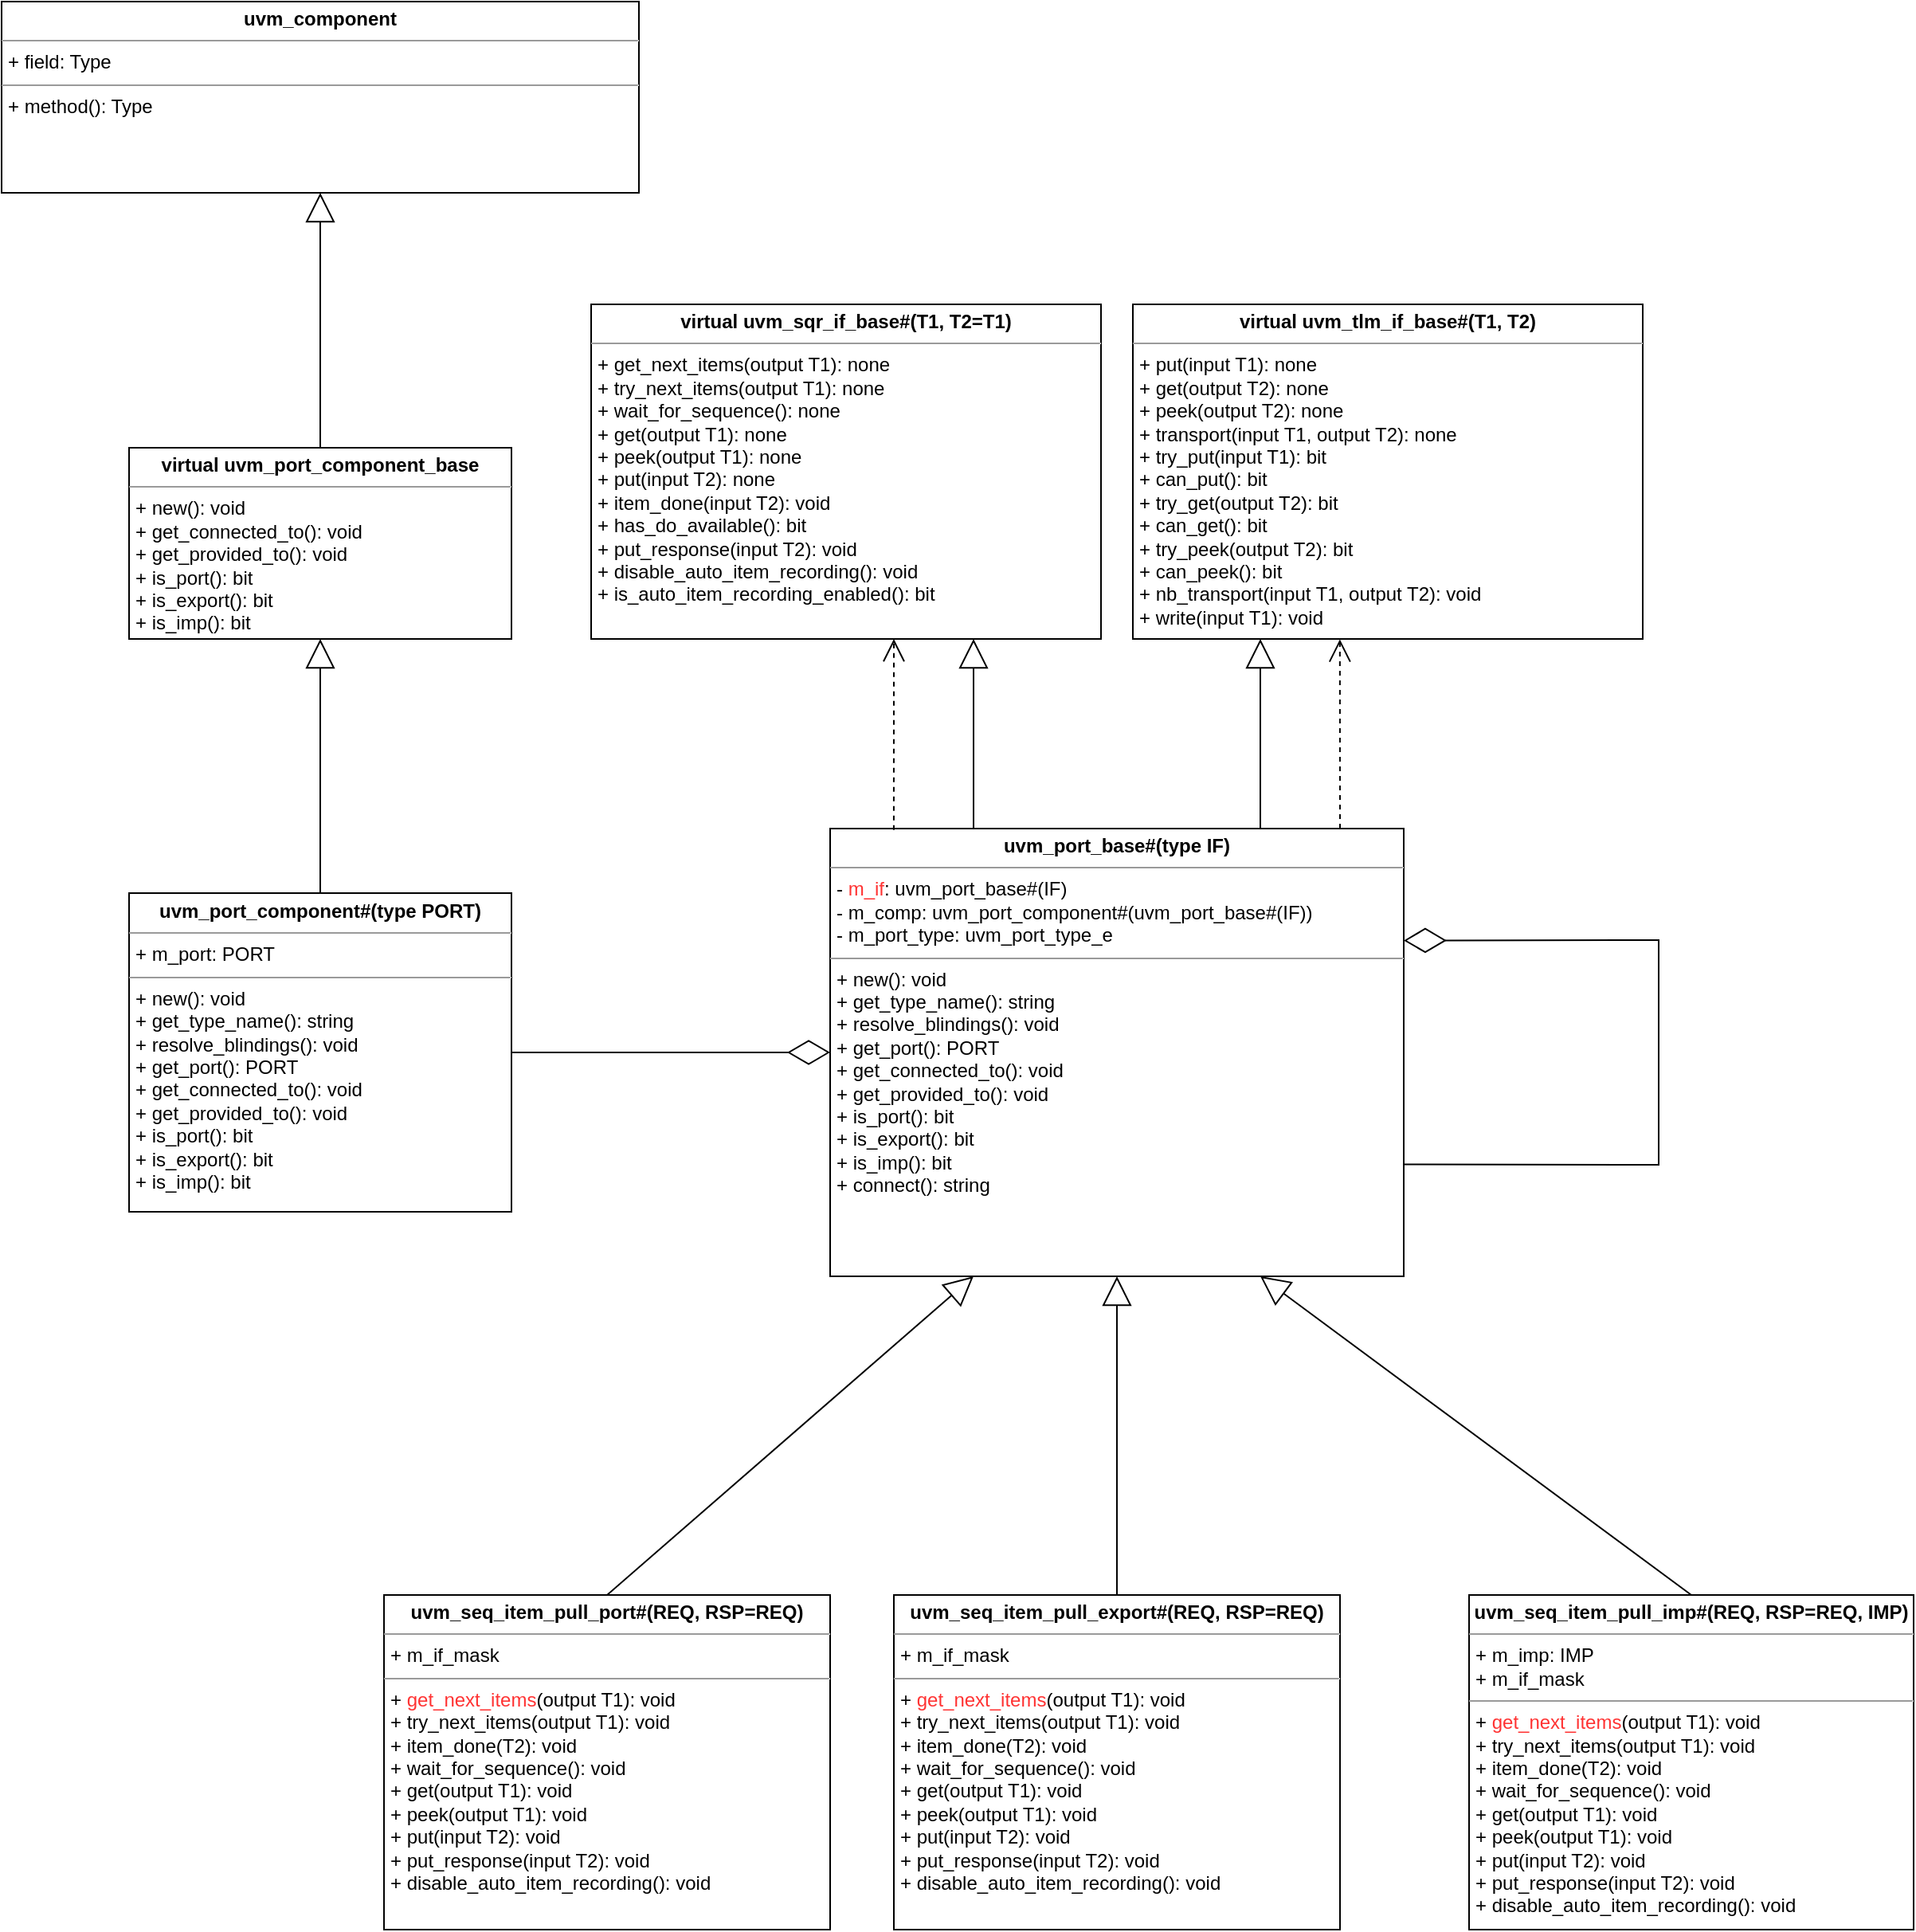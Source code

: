 <mxfile version="15.8.7" type="device"><diagram id="KLIx8HXpNKgqH_jgW_eo" name="第 1 页"><mxGraphModel dx="1467" dy="865" grid="1" gridSize="10" guides="1" tooltips="1" connect="1" arrows="1" fold="1" page="1" pageScale="1" pageWidth="827" pageHeight="1169" math="0" shadow="0"><root><mxCell id="0"/><mxCell id="1" parent="0"/><mxCell id="tWeyKPoQX9z0DDDP7zdX-9" value="&lt;p style=&quot;margin: 0px ; margin-top: 4px ; text-align: center&quot;&gt;&lt;b&gt;uvm_component&lt;/b&gt;&lt;/p&gt;&lt;hr size=&quot;1&quot;&gt;&lt;p style=&quot;margin: 0px ; margin-left: 4px&quot;&gt;+ field: Type&lt;/p&gt;&lt;hr size=&quot;1&quot;&gt;&lt;p style=&quot;margin: 0px ; margin-left: 4px&quot;&gt;+ method(): Type&lt;/p&gt;" style="verticalAlign=top;align=left;overflow=fill;fontSize=12;fontFamily=Helvetica;html=1;" parent="1" vertex="1"><mxGeometry x="320" width="400" height="120" as="geometry"/></mxCell><mxCell id="RniOohZFxSx3yvtHwUv3-1" value="&lt;p style=&quot;margin: 0px ; margin-top: 4px ; text-align: center&quot;&gt;&lt;b&gt;virtual uvm_port_component_base&lt;/b&gt;&lt;/p&gt;&lt;hr size=&quot;1&quot;&gt;&lt;p style=&quot;margin: 0px ; margin-left: 4px&quot;&gt;+ new(): void&lt;/p&gt;&lt;p style=&quot;margin: 0px ; margin-left: 4px&quot;&gt;+ get_connected_to(): void&lt;/p&gt;&lt;p style=&quot;margin: 0px ; margin-left: 4px&quot;&gt;+ get_provided_to(): void&lt;/p&gt;&lt;p style=&quot;margin: 0px ; margin-left: 4px&quot;&gt;+ is_port(): bit&lt;/p&gt;&lt;p style=&quot;margin: 0px ; margin-left: 4px&quot;&gt;+ is_export(): bit&lt;/p&gt;&lt;p style=&quot;margin: 0px ; margin-left: 4px&quot;&gt;+ is_imp(): bit&lt;/p&gt;" style="verticalAlign=top;align=left;overflow=fill;fontSize=12;fontFamily=Helvetica;html=1;" vertex="1" parent="1"><mxGeometry x="400" y="280" width="240" height="120" as="geometry"/></mxCell><mxCell id="RniOohZFxSx3yvtHwUv3-2" value="" style="endArrow=block;endSize=16;endFill=0;html=1;entryX=0.5;entryY=1;entryDx=0;entryDy=0;" edge="1" parent="1" source="RniOohZFxSx3yvtHwUv3-1" target="tWeyKPoQX9z0DDDP7zdX-9"><mxGeometry width="160" relative="1" as="geometry"><mxPoint x="522" y="160" as="sourcePoint"/><mxPoint x="492" y="240" as="targetPoint"/></mxGeometry></mxCell><mxCell id="RniOohZFxSx3yvtHwUv3-3" value="&lt;p style=&quot;margin: 0px ; margin-top: 4px ; text-align: center&quot;&gt;&lt;b&gt;uvm_port_component#(type PORT)&lt;/b&gt;&lt;/p&gt;&lt;hr size=&quot;1&quot;&gt;&lt;p style=&quot;margin: 0px ; margin-left: 4px&quot;&gt;+ m_port: PORT&lt;/p&gt;&lt;hr size=&quot;1&quot;&gt;&lt;p style=&quot;margin: 0px 0px 0px 4px&quot;&gt;+ new(): void&lt;/p&gt;&lt;p style=&quot;margin: 0px 0px 0px 4px&quot;&gt;+ get_type_name(): string&lt;/p&gt;&lt;p style=&quot;margin: 0px 0px 0px 4px&quot;&gt;+ resolve_blindings(): void&lt;/p&gt;&lt;p style=&quot;margin: 0px 0px 0px 4px&quot;&gt;+ get_port(): PORT&lt;/p&gt;&lt;p style=&quot;margin: 0px 0px 0px 4px&quot;&gt;+ get_connected_to(): void&lt;/p&gt;&lt;p style=&quot;margin: 0px 0px 0px 4px&quot;&gt;+ get_provided_to(): void&lt;/p&gt;&lt;p style=&quot;margin: 0px 0px 0px 4px&quot;&gt;+ is_port(): bit&lt;/p&gt;&lt;p style=&quot;margin: 0px 0px 0px 4px&quot;&gt;+ is_export(): bit&lt;/p&gt;&lt;p style=&quot;margin: 0px 0px 0px 4px&quot;&gt;+ is_imp(): bit&lt;/p&gt;" style="verticalAlign=top;align=left;overflow=fill;fontSize=12;fontFamily=Helvetica;html=1;" vertex="1" parent="1"><mxGeometry x="400" y="559.5" width="240" height="200" as="geometry"/></mxCell><mxCell id="RniOohZFxSx3yvtHwUv3-4" value="" style="endArrow=block;endSize=16;endFill=0;html=1;exitX=0.5;exitY=0;exitDx=0;exitDy=0;entryX=0.5;entryY=1;entryDx=0;entryDy=0;" edge="1" parent="1" source="RniOohZFxSx3yvtHwUv3-3" target="RniOohZFxSx3yvtHwUv3-1"><mxGeometry width="160" relative="1" as="geometry"><mxPoint x="499" y="400" as="sourcePoint"/><mxPoint x="499" y="360" as="targetPoint"/></mxGeometry></mxCell><mxCell id="RniOohZFxSx3yvtHwUv3-5" value="&lt;p style=&quot;margin: 0px ; margin-top: 4px ; text-align: center&quot;&gt;&lt;b&gt;uvm_port_base#(type IF)&lt;/b&gt;&lt;/p&gt;&lt;hr size=&quot;1&quot;&gt;&lt;p style=&quot;margin: 0px ; margin-left: 4px&quot;&gt;- &lt;font color=&quot;#ff3333&quot;&gt;m_if&lt;/font&gt;: uvm_port_base#(IF)&lt;br&gt;&lt;/p&gt;&lt;p style=&quot;margin: 0px ; margin-left: 4px&quot;&gt;- m_comp: uvm_port_component#(uvm_port_base#(IF))&lt;/p&gt;&lt;p style=&quot;margin: 0px ; margin-left: 4px&quot;&gt;- m_port_type: uvm_port_type_e&amp;nbsp;&lt;/p&gt;&lt;hr size=&quot;1&quot;&gt;&lt;p style=&quot;margin: 0px 0px 0px 4px&quot;&gt;+ new(): void&lt;/p&gt;&lt;p style=&quot;margin: 0px 0px 0px 4px&quot;&gt;+ get_type_name(): string&lt;/p&gt;&lt;p style=&quot;margin: 0px 0px 0px 4px&quot;&gt;+ resolve_blindings(): void&lt;/p&gt;&lt;p style=&quot;margin: 0px 0px 0px 4px&quot;&gt;+ get_port(): PORT&lt;/p&gt;&lt;p style=&quot;margin: 0px 0px 0px 4px&quot;&gt;+ get_connected_to(): void&lt;/p&gt;&lt;p style=&quot;margin: 0px 0px 0px 4px&quot;&gt;+ get_provided_to(): void&lt;/p&gt;&lt;p style=&quot;margin: 0px 0px 0px 4px&quot;&gt;+ is_port(): bit&lt;/p&gt;&lt;p style=&quot;margin: 0px 0px 0px 4px&quot;&gt;+ is_export(): bit&lt;/p&gt;&lt;p style=&quot;margin: 0px 0px 0px 4px&quot;&gt;+ is_imp(): bit&lt;/p&gt;&lt;p style=&quot;margin: 0px 0px 0px 4px&quot;&gt;+ connect(): string&lt;/p&gt;&lt;p style=&quot;margin: 0px 0px 0px 4px&quot;&gt;&lt;br&gt;&lt;/p&gt;" style="verticalAlign=top;align=left;overflow=fill;fontSize=12;fontFamily=Helvetica;html=1;" vertex="1" parent="1"><mxGeometry x="840" y="519" width="360" height="281" as="geometry"/></mxCell><mxCell id="RniOohZFxSx3yvtHwUv3-7" value="&lt;p style=&quot;margin: 0px ; margin-top: 4px ; text-align: center&quot;&gt;&lt;b&gt;virtual uvm_sqr_if_base#(T1, T2=T1)&lt;/b&gt;&lt;/p&gt;&lt;hr size=&quot;1&quot;&gt;&lt;p style=&quot;margin: 0px ; margin-left: 4px&quot;&gt;+ get_next_items(output T1): none&lt;/p&gt;&lt;p style=&quot;margin: 0px ; margin-left: 4px&quot;&gt;+ try_next_items(output T1): none&lt;/p&gt;&lt;p style=&quot;margin: 0px ; margin-left: 4px&quot;&gt;+ wait_for_sequence(): none&lt;br&gt;&lt;/p&gt;&lt;p style=&quot;margin: 0px 0px 0px 4px&quot;&gt;+ get(output T1): none&lt;/p&gt;&lt;p style=&quot;margin: 0px 0px 0px 4px&quot;&gt;+ peek(output T1): none&lt;/p&gt;&lt;p style=&quot;margin: 0px 0px 0px 4px&quot;&gt;+ put(input T2): none&lt;br&gt;&lt;/p&gt;&lt;p style=&quot;margin: 0px ; margin-left: 4px&quot;&gt;+ item_done(input T2): void&lt;/p&gt;&lt;p style=&quot;margin: 0px ; margin-left: 4px&quot;&gt;+ has_do_available(): bit&lt;/p&gt;&lt;p style=&quot;margin: 0px ; margin-left: 4px&quot;&gt;+ put_response(input T2): void&lt;/p&gt;&lt;p style=&quot;margin: 0px ; margin-left: 4px&quot;&gt;+ disable_auto_item_recording(): void&lt;/p&gt;&lt;p style=&quot;margin: 0px ; margin-left: 4px&quot;&gt;+ is_auto_item_recording_enabled(): bit&lt;/p&gt;" style="verticalAlign=top;align=left;overflow=fill;fontSize=12;fontFamily=Helvetica;html=1;" vertex="1" parent="1"><mxGeometry x="690" y="190" width="320" height="210" as="geometry"/></mxCell><mxCell id="RniOohZFxSx3yvtHwUv3-8" value="&lt;p style=&quot;margin: 0px ; margin-top: 4px ; text-align: center&quot;&gt;&lt;b&gt;virtual uvm_tlm_if_base#(T1, T2)&lt;/b&gt;&lt;/p&gt;&lt;hr size=&quot;1&quot;&gt;&lt;p style=&quot;margin: 0px ; margin-left: 4px&quot;&gt;+ put(input T1): none&lt;/p&gt;&lt;p style=&quot;margin: 0px ; margin-left: 4px&quot;&gt;+ get(output T2): none&lt;/p&gt;&lt;p style=&quot;margin: 0px ; margin-left: 4px&quot;&gt;+ peek(output T2): none&lt;/p&gt;&lt;p style=&quot;margin: 0px ; margin-left: 4px&quot;&gt;+ transport(input T1, output T2): none&lt;br&gt;&lt;/p&gt;&lt;p style=&quot;margin: 0px ; margin-left: 4px&quot;&gt;+ try_put(input T1): bit&lt;/p&gt;&lt;p style=&quot;margin: 0px ; margin-left: 4px&quot;&gt;+ can_put(): bit&lt;/p&gt;&lt;p style=&quot;margin: 0px ; margin-left: 4px&quot;&gt;+ try_get(output T2): bit&lt;/p&gt;&lt;p style=&quot;margin: 0px ; margin-left: 4px&quot;&gt;+ can_get(): bit&lt;/p&gt;&lt;p style=&quot;margin: 0px ; margin-left: 4px&quot;&gt;+ try_peek(output T2): bit&lt;/p&gt;&lt;p style=&quot;margin: 0px ; margin-left: 4px&quot;&gt;+ can_peek(): bit&lt;/p&gt;&lt;p style=&quot;margin: 0px ; margin-left: 4px&quot;&gt;+ nb_transport(input T1, output T2): void&lt;/p&gt;&lt;p style=&quot;margin: 0px ; margin-left: 4px&quot;&gt;+ write(input T1): void&lt;/p&gt;" style="verticalAlign=top;align=left;overflow=fill;fontSize=12;fontFamily=Helvetica;html=1;" vertex="1" parent="1"><mxGeometry x="1030" y="190" width="320" height="210" as="geometry"/></mxCell><mxCell id="RniOohZFxSx3yvtHwUv3-13" value="" style="endArrow=open;endSize=12;dashed=1;html=1;exitX=0.111;exitY=0.003;exitDx=0;exitDy=0;exitPerimeter=0;" edge="1" parent="1" source="RniOohZFxSx3yvtHwUv3-5"><mxGeometry width="160" relative="1" as="geometry"><mxPoint x="878" y="510" as="sourcePoint"/><mxPoint x="880" y="400" as="targetPoint"/><Array as="points"/></mxGeometry></mxCell><mxCell id="RniOohZFxSx3yvtHwUv3-14" value="" style="endArrow=open;endSize=12;dashed=1;html=1;entryX=0.406;entryY=1.007;entryDx=0;entryDy=0;entryPerimeter=0;" edge="1" parent="1"><mxGeometry width="160" relative="1" as="geometry"><mxPoint x="1160" y="519" as="sourcePoint"/><mxPoint x="1159.92" y="400.19" as="targetPoint"/><Array as="points"/></mxGeometry></mxCell><mxCell id="RniOohZFxSx3yvtHwUv3-16" value="" style="endArrow=block;endSize=16;endFill=0;html=1;entryX=0.25;entryY=1;entryDx=0;entryDy=0;exitX=0.75;exitY=0;exitDx=0;exitDy=0;" edge="1" parent="1" source="RniOohZFxSx3yvtHwUv3-5" target="RniOohZFxSx3yvtHwUv3-8"><mxGeometry width="160" relative="1" as="geometry"><mxPoint x="1040" y="520.13" as="sourcePoint"/><mxPoint x="1040.32" y="370.0" as="targetPoint"/></mxGeometry></mxCell><mxCell id="RniOohZFxSx3yvtHwUv3-17" value="" style="endArrow=block;endSize=16;endFill=0;html=1;entryX=0.75;entryY=1;entryDx=0;entryDy=0;exitX=0.25;exitY=0;exitDx=0;exitDy=0;" edge="1" parent="1" source="RniOohZFxSx3yvtHwUv3-5" target="RniOohZFxSx3yvtHwUv3-7"><mxGeometry width="160" relative="1" as="geometry"><mxPoint x="920" y="519.0" as="sourcePoint"/><mxPoint x="920.32" y="368.87" as="targetPoint"/></mxGeometry></mxCell><mxCell id="RniOohZFxSx3yvtHwUv3-18" value="&lt;p style=&quot;margin: 0px ; margin-top: 4px ; text-align: center&quot;&gt;&lt;b&gt;uvm_seq_item_pull_port#(REQ, RSP=REQ)&lt;/b&gt;&lt;/p&gt;&lt;hr size=&quot;1&quot;&gt;&lt;p style=&quot;margin: 0px ; margin-left: 4px&quot;&gt;+ m_if_mask&lt;/p&gt;&lt;hr size=&quot;1&quot;&gt;&lt;p style=&quot;margin: 0px 0px 0px 4px&quot;&gt;+&amp;nbsp;&lt;font color=&quot;#ff3333&quot;&gt;get_next_items&lt;/font&gt;(output T1): void&lt;/p&gt;&lt;p style=&quot;margin: 0px 0px 0px 4px&quot;&gt;+ try_next_items(output T1): void&lt;/p&gt;&lt;p style=&quot;margin: 0px 0px 0px 4px&quot;&gt;+ item_done(T2): void&lt;/p&gt;&lt;p style=&quot;margin: 0px 0px 0px 4px&quot;&gt;+ wait_for_sequence(): void&lt;/p&gt;&lt;p style=&quot;margin: 0px 0px 0px 4px&quot;&gt;+ get(output T1): void&lt;/p&gt;&lt;p style=&quot;margin: 0px 0px 0px 4px&quot;&gt;+ peek(output T1): void&lt;/p&gt;&lt;p style=&quot;margin: 0px 0px 0px 4px&quot;&gt;+ put(input T2): void&lt;/p&gt;&lt;p style=&quot;margin: 0px 0px 0px 4px&quot;&gt;+ put_response(input T2): void&lt;/p&gt;&lt;p style=&quot;margin: 0px 0px 0px 4px&quot;&gt;+ disable_auto_item_recording(): void&lt;/p&gt;" style="verticalAlign=top;align=left;overflow=fill;fontSize=12;fontFamily=Helvetica;html=1;" vertex="1" parent="1"><mxGeometry x="560" y="1000" width="280" height="210" as="geometry"/></mxCell><mxCell id="RniOohZFxSx3yvtHwUv3-19" value="" style="endArrow=block;endSize=16;endFill=0;html=1;entryX=0.25;entryY=1;entryDx=0;entryDy=0;exitX=0.5;exitY=0;exitDx=0;exitDy=0;" edge="1" parent="1" source="RniOohZFxSx3yvtHwUv3-18" target="RniOohZFxSx3yvtHwUv3-5"><mxGeometry width="160" relative="1" as="geometry"><mxPoint x="983" y="810" as="sourcePoint"/><mxPoint x="983.4" y="719.0" as="targetPoint"/></mxGeometry></mxCell><mxCell id="RniOohZFxSx3yvtHwUv3-21" value="&lt;p style=&quot;margin: 0px ; margin-top: 4px ; text-align: center&quot;&gt;&lt;b&gt;uvm_seq_item_pull_imp#(REQ, RSP=REQ, IMP)&lt;/b&gt;&lt;/p&gt;&lt;hr size=&quot;1&quot;&gt;&lt;p style=&quot;margin: 0px ; margin-left: 4px&quot;&gt;+ m_imp: IMP&lt;br&gt;&lt;/p&gt;&lt;p style=&quot;margin: 0px ; margin-left: 4px&quot;&gt;+ m_if_mask&lt;/p&gt;&lt;hr size=&quot;1&quot;&gt;&lt;p style=&quot;margin: 0px 0px 0px 4px&quot;&gt;+&amp;nbsp;&lt;font color=&quot;#ff3333&quot;&gt;get_next_items&lt;/font&gt;(output T1): void&lt;/p&gt;&lt;p style=&quot;margin: 0px 0px 0px 4px&quot;&gt;+ try_next_items(output T1): void&lt;/p&gt;&lt;p style=&quot;margin: 0px 0px 0px 4px&quot;&gt;+ item_done(T2): void&lt;/p&gt;&lt;p style=&quot;margin: 0px 0px 0px 4px&quot;&gt;+ wait_for_sequence(): void&lt;/p&gt;&lt;p style=&quot;margin: 0px 0px 0px 4px&quot;&gt;+ get(output T1): void&lt;/p&gt;&lt;p style=&quot;margin: 0px 0px 0px 4px&quot;&gt;+ peek(output T1): void&lt;/p&gt;&lt;p style=&quot;margin: 0px 0px 0px 4px&quot;&gt;+ put(input T2): void&lt;/p&gt;&lt;p style=&quot;margin: 0px 0px 0px 4px&quot;&gt;+ put_response(input T2): void&lt;/p&gt;&lt;p style=&quot;margin: 0px 0px 0px 4px&quot;&gt;+ disable_auto_item_recording(): void&lt;/p&gt;" style="verticalAlign=top;align=left;overflow=fill;fontSize=12;fontFamily=Helvetica;html=1;" vertex="1" parent="1"><mxGeometry x="1241" y="1000" width="279" height="210" as="geometry"/></mxCell><mxCell id="RniOohZFxSx3yvtHwUv3-22" value="" style="endArrow=block;endSize=16;endFill=0;html=1;entryX=0.75;entryY=1;entryDx=0;entryDy=0;exitX=0.5;exitY=0;exitDx=0;exitDy=0;" edge="1" parent="1" source="RniOohZFxSx3yvtHwUv3-21" target="RniOohZFxSx3yvtHwUv3-5"><mxGeometry width="160" relative="1" as="geometry"><mxPoint x="1463" y="810" as="sourcePoint"/><mxPoint x="1410" y="719.0" as="targetPoint"/></mxGeometry></mxCell><mxCell id="RniOohZFxSx3yvtHwUv3-23" value="" style="endArrow=diamondThin;endFill=0;endSize=24;html=1;rounded=0;fontColor=#000000;entryX=1;entryY=0.25;entryDx=0;entryDy=0;exitX=1;exitY=0.75;exitDx=0;exitDy=0;" edge="1" parent="1" source="RniOohZFxSx3yvtHwUv3-5" target="RniOohZFxSx3yvtHwUv3-5"><mxGeometry width="160" relative="1" as="geometry"><mxPoint x="1260" y="500" as="sourcePoint"/><mxPoint x="1420" y="500" as="targetPoint"/><Array as="points"><mxPoint x="1360" y="730"/><mxPoint x="1360" y="589"/></Array></mxGeometry></mxCell><mxCell id="RniOohZFxSx3yvtHwUv3-24" value="" style="endArrow=diamondThin;endFill=0;endSize=24;html=1;rounded=0;fontColor=#000000;entryX=0;entryY=0.5;entryDx=0;entryDy=0;exitX=1;exitY=0.5;exitDx=0;exitDy=0;" edge="1" parent="1" source="RniOohZFxSx3yvtHwUv3-3" target="RniOohZFxSx3yvtHwUv3-5"><mxGeometry width="160" relative="1" as="geometry"><mxPoint x="530" y="590" as="sourcePoint"/><mxPoint x="690" y="590" as="targetPoint"/></mxGeometry></mxCell><mxCell id="RniOohZFxSx3yvtHwUv3-25" value="&lt;p style=&quot;margin: 0px ; margin-top: 4px ; text-align: center&quot;&gt;&lt;b&gt;uvm_seq_item_pull_export#(REQ, RSP=REQ)&lt;/b&gt;&lt;/p&gt;&lt;hr size=&quot;1&quot;&gt;&lt;p style=&quot;margin: 0px ; margin-left: 4px&quot;&gt;+ m_if_mask&lt;/p&gt;&lt;hr size=&quot;1&quot;&gt;&lt;p style=&quot;margin: 0px 0px 0px 4px&quot;&gt;+&amp;nbsp;&lt;font color=&quot;#ff3333&quot;&gt;get_next_items&lt;/font&gt;(output T1): void&lt;/p&gt;&lt;p style=&quot;margin: 0px 0px 0px 4px&quot;&gt;+ try_next_items(output T1): void&lt;/p&gt;&lt;p style=&quot;margin: 0px 0px 0px 4px&quot;&gt;+ item_done(T2): void&lt;/p&gt;&lt;p style=&quot;margin: 0px 0px 0px 4px&quot;&gt;+ wait_for_sequence(): void&lt;/p&gt;&lt;p style=&quot;margin: 0px 0px 0px 4px&quot;&gt;+ get(output T1): void&lt;/p&gt;&lt;p style=&quot;margin: 0px 0px 0px 4px&quot;&gt;+ peek(output T1): void&lt;/p&gt;&lt;p style=&quot;margin: 0px 0px 0px 4px&quot;&gt;+ put(input T2): void&lt;/p&gt;&lt;p style=&quot;margin: 0px 0px 0px 4px&quot;&gt;+ put_response(input T2): void&lt;/p&gt;&lt;p style=&quot;margin: 0px 0px 0px 4px&quot;&gt;+ disable_auto_item_recording(): void&lt;/p&gt;" style="verticalAlign=top;align=left;overflow=fill;fontSize=12;fontFamily=Helvetica;html=1;" vertex="1" parent="1"><mxGeometry x="880" y="1000" width="280" height="210" as="geometry"/></mxCell><mxCell id="RniOohZFxSx3yvtHwUv3-26" value="" style="endArrow=block;endSize=16;endFill=0;html=1;entryX=0.5;entryY=1;entryDx=0;entryDy=0;exitX=0.5;exitY=0;exitDx=0;exitDy=0;" edge="1" parent="1" source="RniOohZFxSx3yvtHwUv3-25" target="RniOohZFxSx3yvtHwUv3-5"><mxGeometry width="160" relative="1" as="geometry"><mxPoint x="630" y="1010" as="sourcePoint"/><mxPoint x="940" y="810" as="targetPoint"/></mxGeometry></mxCell></root></mxGraphModel></diagram></mxfile>